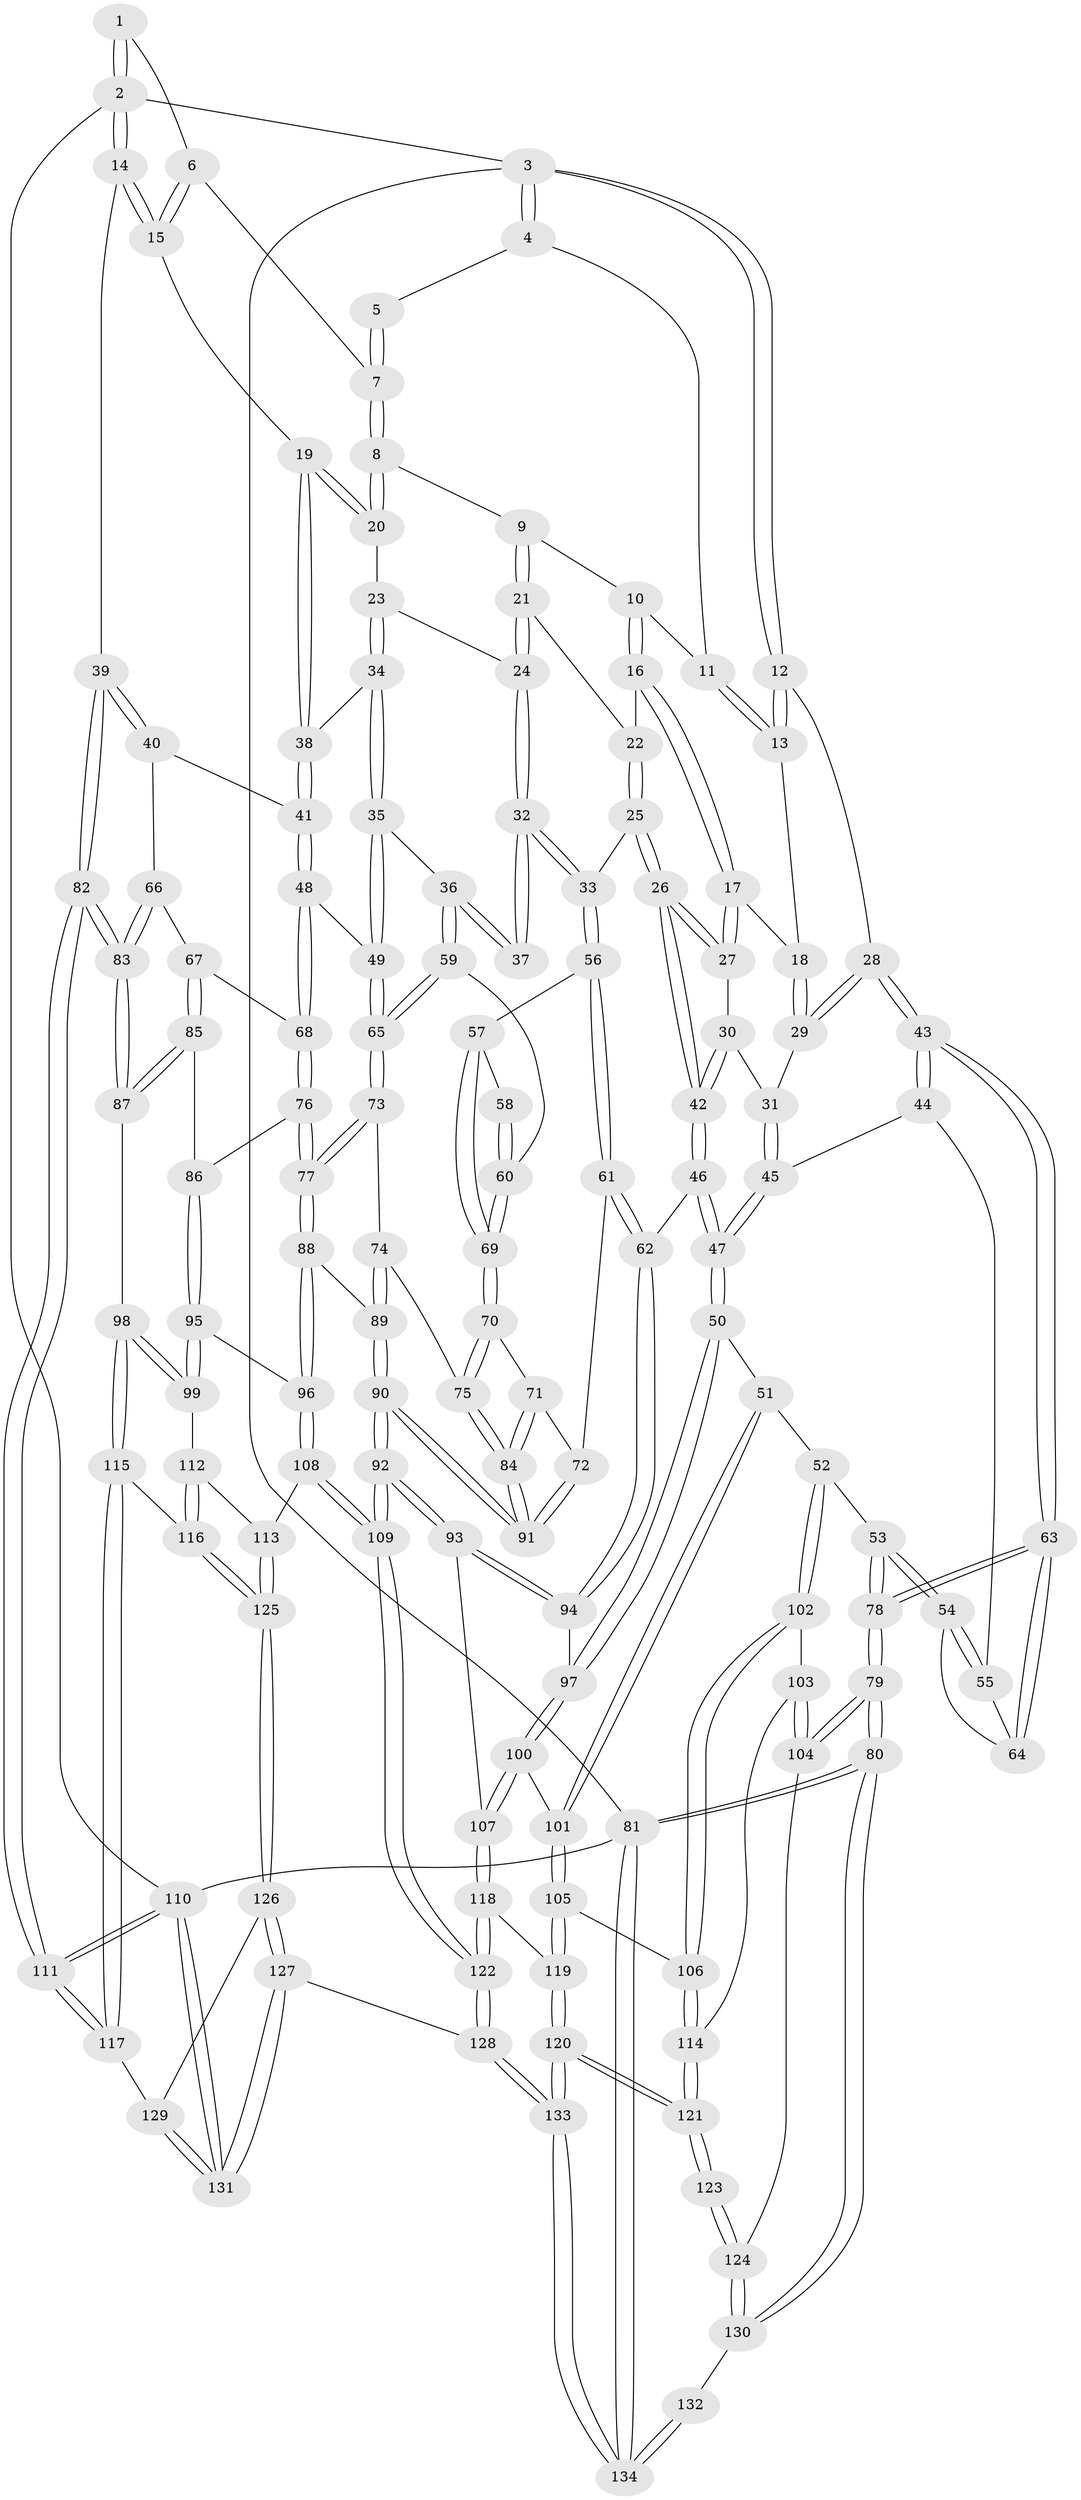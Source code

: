 // Generated by graph-tools (version 1.1) at 2025/16/03/09/25 04:16:49]
// undirected, 134 vertices, 332 edges
graph export_dot {
graph [start="1"]
  node [color=gray90,style=filled];
  1 [pos="+0.9400599372237576+0"];
  2 [pos="+1+0"];
  3 [pos="+0+0"];
  4 [pos="+0.35984875962198176+0"];
  5 [pos="+0.5759794320449311+0"];
  6 [pos="+0.7798516071460702+0.07165778939748087"];
  7 [pos="+0.644114942277632+0.10526109998115935"];
  8 [pos="+0.6285857926188408+0.1359545695385909"];
  9 [pos="+0.6147350864321054+0.1423254861030427"];
  10 [pos="+0.4232545049607847+0.05866715145873894"];
  11 [pos="+0.3595334590068321+0"];
  12 [pos="+0+0"];
  13 [pos="+0.21859185890167904+0.09563024016672493"];
  14 [pos="+1+0"];
  15 [pos="+0.8596363475873766+0.22906983905889466"];
  16 [pos="+0.4075463237815754+0.16970086851240895"];
  17 [pos="+0.34848862737665404+0.2190836030420548"];
  18 [pos="+0.19336250581660328+0.1782841918588653"];
  19 [pos="+0.854680695385519+0.23824067725419681"];
  20 [pos="+0.686478617425965+0.19590985801703645"];
  21 [pos="+0.5509501831698524+0.23378529057234276"];
  22 [pos="+0.4559763204522416+0.20210979864637246"];
  23 [pos="+0.6661426941437862+0.28880175716303885"];
  24 [pos="+0.5532458662197083+0.24754787241123868"];
  25 [pos="+0.44725510906779375+0.35495429641731907"];
  26 [pos="+0.3830889784583039+0.35407034643687413"];
  27 [pos="+0.350535708817764+0.2478524433957729"];
  28 [pos="+0+0"];
  29 [pos="+0.1580156460038543+0.20304287448324704"];
  30 [pos="+0.23245638192298976+0.3349985686835942"];
  31 [pos="+0.15009095871310846+0.30013664497086345"];
  32 [pos="+0.5367457120889799+0.3214533600724157"];
  33 [pos="+0.47019938504689696+0.3605260427379519"];
  34 [pos="+0.6927471447435155+0.3429980125199827"];
  35 [pos="+0.6832608935929229+0.35668376951512687"];
  36 [pos="+0.6345055933710534+0.3794410960370915"];
  37 [pos="+0.6129959470620321+0.37589968236684557"];
  38 [pos="+0.8491970190465106+0.2923489467328299"];
  39 [pos="+1+0.45772452790588414"];
  40 [pos="+0.9019695825452924+0.36009423606973695"];
  41 [pos="+0.8666052648067517+0.32935318392769963"];
  42 [pos="+0.32736523634972015+0.41395340386376744"];
  43 [pos="+0+0.26413665378813617"];
  44 [pos="+0.11812063191453506+0.32671056566788864"];
  45 [pos="+0.13549048193704+0.3201470369494042"];
  46 [pos="+0.3170301228991946+0.46985034196509684"];
  47 [pos="+0.18607432776099292+0.5241923466514583"];
  48 [pos="+0.7774998920177861+0.46313598791533245"];
  49 [pos="+0.7414523430792008+0.4654993685896114"];
  50 [pos="+0.17176441755414265+0.5429258892347331"];
  51 [pos="+0.15227904978403922+0.5548599742332629"];
  52 [pos="+0.150099543055301+0.5557561093563482"];
  53 [pos="+0.1497993118538898+0.5556576096805582"];
  54 [pos="+0.10764463526656405+0.505665605274935"];
  55 [pos="+0.05283606817686182+0.40186384413082926"];
  56 [pos="+0.49451320988449876+0.43842972936766"];
  57 [pos="+0.5128286571601343+0.4456536722301166"];
  58 [pos="+0.5851534692886319+0.40718796570544086"];
  59 [pos="+0.6383100588296039+0.47086337632251163"];
  60 [pos="+0.5759971871449701+0.4845713252856832"];
  61 [pos="+0.4144768372813682+0.5397655127617388"];
  62 [pos="+0.39701055363131543+0.5414106892941156"];
  63 [pos="+0+0.46264643503700625"];
  64 [pos="+0+0.43006423199371835"];
  65 [pos="+0.6865425583169235+0.5175798000055595"];
  66 [pos="+0.8827108266163027+0.5231982249221624"];
  67 [pos="+0.840148073450137+0.5347876766960469"];
  68 [pos="+0.8377066666053395+0.5347058266411826"];
  69 [pos="+0.5608349837045463+0.49324425976367153"];
  70 [pos="+0.5583356033219136+0.5126599150349198"];
  71 [pos="+0.5055917286418313+0.5492614657164362"];
  72 [pos="+0.47267350956096854+0.5654347566137603"];
  73 [pos="+0.6841135065009488+0.5435896877624041"];
  74 [pos="+0.6697178836524637+0.5539594763108638"];
  75 [pos="+0.611081561635097+0.5734051643474647"];
  76 [pos="+0.7947318398993658+0.5746220868730396"];
  77 [pos="+0.7431247252643463+0.5892752695091257"];
  78 [pos="+0+0.5477481958075177"];
  79 [pos="+0+0.7702663649105593"];
  80 [pos="+0+1"];
  81 [pos="+0+1"];
  82 [pos="+1+0.6316601892084269"];
  83 [pos="+1+0.6333483779939689"];
  84 [pos="+0.5984528304481576+0.5933654301287722"];
  85 [pos="+0.8703127344893824+0.6387609173923454"];
  86 [pos="+0.8141603349845645+0.6171117489242424"];
  87 [pos="+0.9194578558207056+0.7017914838960356"];
  88 [pos="+0.7382491208603944+0.662044834149662"];
  89 [pos="+0.6660995347305901+0.6502751495996758"];
  90 [pos="+0.5530732731009943+0.713956694478697"];
  91 [pos="+0.551759039874153+0.6946551588710612"];
  92 [pos="+0.5498800660183838+0.7296719107946074"];
  93 [pos="+0.4023778094595348+0.6820796063656946"];
  94 [pos="+0.3702278439459161+0.6226367251724266"];
  95 [pos="+0.7973089066659975+0.6877679357506834"];
  96 [pos="+0.7479297639583767+0.6832678519309904"];
  97 [pos="+0.2977966347459501+0.6483542173138633"];
  98 [pos="+0.9026813039018206+0.7135482230285239"];
  99 [pos="+0.8539987862351768+0.7125862942199807"];
  100 [pos="+0.263422937285131+0.746780078223207"];
  101 [pos="+0.26137055165480977+0.7474880105335079"];
  102 [pos="+0.13302445950437428+0.604989346520379"];
  103 [pos="+0.09507240661203498+0.7056255381939047"];
  104 [pos="+0+0.7605914142779677"];
  105 [pos="+0.25793294794851634+0.7497021161499472"];
  106 [pos="+0.2534598851375935+0.7519063820658427"];
  107 [pos="+0.34170326007601476+0.7712610617693106"];
  108 [pos="+0.6855688270972885+0.7895159859586148"];
  109 [pos="+0.5699987549285394+0.8125072083997689"];
  110 [pos="+1+1"];
  111 [pos="+1+0.7789557791042075"];
  112 [pos="+0.7913763421413978+0.7758900008227331"];
  113 [pos="+0.7002377540676419+0.7955974191792655"];
  114 [pos="+0.18722166315341665+0.7871130510271493"];
  115 [pos="+0.883698021125462+0.8070207112285481"];
  116 [pos="+0.8524645000441132+0.8440446903409412"];
  117 [pos="+0.9875180973263226+0.8694835386333267"];
  118 [pos="+0.4160977040817403+0.8753616053981502"];
  119 [pos="+0.31083951300314705+0.909593836774959"];
  120 [pos="+0.23399752512082223+0.9460327815250154"];
  121 [pos="+0.17474446605174895+0.8658025845389347"];
  122 [pos="+0.5256750474782327+0.9073117322821261"];
  123 [pos="+0.1489340378661672+0.8712259455468878"];
  124 [pos="+0.09225535736048883+0.8570490778881975"];
  125 [pos="+0.8233748223211932+0.9109535907942652"];
  126 [pos="+0.8322681726918613+0.9701519578220106"];
  127 [pos="+0.7673073003233464+1"];
  128 [pos="+0.593115727034631+1"];
  129 [pos="+0.9632795558968028+0.8918324259597388"];
  130 [pos="+0+1"];
  131 [pos="+1+1"];
  132 [pos="+0.11874409283185079+0.9000044254299556"];
  133 [pos="+0.19009034081400497+1"];
  134 [pos="+0.0332555307588755+1"];
  1 -- 2;
  1 -- 2;
  1 -- 6;
  2 -- 3;
  2 -- 14;
  2 -- 14;
  2 -- 110;
  3 -- 4;
  3 -- 4;
  3 -- 12;
  3 -- 12;
  3 -- 81;
  4 -- 5;
  4 -- 11;
  5 -- 7;
  5 -- 7;
  6 -- 7;
  6 -- 15;
  6 -- 15;
  7 -- 8;
  7 -- 8;
  8 -- 9;
  8 -- 20;
  8 -- 20;
  9 -- 10;
  9 -- 21;
  9 -- 21;
  10 -- 11;
  10 -- 16;
  10 -- 16;
  11 -- 13;
  11 -- 13;
  12 -- 13;
  12 -- 13;
  12 -- 28;
  13 -- 18;
  14 -- 15;
  14 -- 15;
  14 -- 39;
  15 -- 19;
  16 -- 17;
  16 -- 17;
  16 -- 22;
  17 -- 18;
  17 -- 27;
  17 -- 27;
  18 -- 29;
  18 -- 29;
  19 -- 20;
  19 -- 20;
  19 -- 38;
  19 -- 38;
  20 -- 23;
  21 -- 22;
  21 -- 24;
  21 -- 24;
  22 -- 25;
  22 -- 25;
  23 -- 24;
  23 -- 34;
  23 -- 34;
  24 -- 32;
  24 -- 32;
  25 -- 26;
  25 -- 26;
  25 -- 33;
  26 -- 27;
  26 -- 27;
  26 -- 42;
  26 -- 42;
  27 -- 30;
  28 -- 29;
  28 -- 29;
  28 -- 43;
  28 -- 43;
  29 -- 31;
  30 -- 31;
  30 -- 42;
  30 -- 42;
  31 -- 45;
  31 -- 45;
  32 -- 33;
  32 -- 33;
  32 -- 37;
  32 -- 37;
  33 -- 56;
  33 -- 56;
  34 -- 35;
  34 -- 35;
  34 -- 38;
  35 -- 36;
  35 -- 49;
  35 -- 49;
  36 -- 37;
  36 -- 37;
  36 -- 59;
  36 -- 59;
  38 -- 41;
  38 -- 41;
  39 -- 40;
  39 -- 40;
  39 -- 82;
  39 -- 82;
  40 -- 41;
  40 -- 66;
  41 -- 48;
  41 -- 48;
  42 -- 46;
  42 -- 46;
  43 -- 44;
  43 -- 44;
  43 -- 63;
  43 -- 63;
  44 -- 45;
  44 -- 55;
  45 -- 47;
  45 -- 47;
  46 -- 47;
  46 -- 47;
  46 -- 62;
  47 -- 50;
  47 -- 50;
  48 -- 49;
  48 -- 68;
  48 -- 68;
  49 -- 65;
  49 -- 65;
  50 -- 51;
  50 -- 97;
  50 -- 97;
  51 -- 52;
  51 -- 101;
  51 -- 101;
  52 -- 53;
  52 -- 102;
  52 -- 102;
  53 -- 54;
  53 -- 54;
  53 -- 78;
  53 -- 78;
  54 -- 55;
  54 -- 55;
  54 -- 64;
  55 -- 64;
  56 -- 57;
  56 -- 61;
  56 -- 61;
  57 -- 58;
  57 -- 69;
  57 -- 69;
  58 -- 60;
  58 -- 60;
  59 -- 60;
  59 -- 65;
  59 -- 65;
  60 -- 69;
  60 -- 69;
  61 -- 62;
  61 -- 62;
  61 -- 72;
  62 -- 94;
  62 -- 94;
  63 -- 64;
  63 -- 64;
  63 -- 78;
  63 -- 78;
  65 -- 73;
  65 -- 73;
  66 -- 67;
  66 -- 83;
  66 -- 83;
  67 -- 68;
  67 -- 85;
  67 -- 85;
  68 -- 76;
  68 -- 76;
  69 -- 70;
  69 -- 70;
  70 -- 71;
  70 -- 75;
  70 -- 75;
  71 -- 72;
  71 -- 84;
  71 -- 84;
  72 -- 91;
  72 -- 91;
  73 -- 74;
  73 -- 77;
  73 -- 77;
  74 -- 75;
  74 -- 89;
  74 -- 89;
  75 -- 84;
  75 -- 84;
  76 -- 77;
  76 -- 77;
  76 -- 86;
  77 -- 88;
  77 -- 88;
  78 -- 79;
  78 -- 79;
  79 -- 80;
  79 -- 80;
  79 -- 104;
  79 -- 104;
  80 -- 81;
  80 -- 81;
  80 -- 130;
  80 -- 130;
  81 -- 134;
  81 -- 134;
  81 -- 110;
  82 -- 83;
  82 -- 83;
  82 -- 111;
  82 -- 111;
  83 -- 87;
  83 -- 87;
  84 -- 91;
  84 -- 91;
  85 -- 86;
  85 -- 87;
  85 -- 87;
  86 -- 95;
  86 -- 95;
  87 -- 98;
  88 -- 89;
  88 -- 96;
  88 -- 96;
  89 -- 90;
  89 -- 90;
  90 -- 91;
  90 -- 91;
  90 -- 92;
  90 -- 92;
  92 -- 93;
  92 -- 93;
  92 -- 109;
  92 -- 109;
  93 -- 94;
  93 -- 94;
  93 -- 107;
  94 -- 97;
  95 -- 96;
  95 -- 99;
  95 -- 99;
  96 -- 108;
  96 -- 108;
  97 -- 100;
  97 -- 100;
  98 -- 99;
  98 -- 99;
  98 -- 115;
  98 -- 115;
  99 -- 112;
  100 -- 101;
  100 -- 107;
  100 -- 107;
  101 -- 105;
  101 -- 105;
  102 -- 103;
  102 -- 106;
  102 -- 106;
  103 -- 104;
  103 -- 104;
  103 -- 114;
  104 -- 124;
  105 -- 106;
  105 -- 119;
  105 -- 119;
  106 -- 114;
  106 -- 114;
  107 -- 118;
  107 -- 118;
  108 -- 109;
  108 -- 109;
  108 -- 113;
  109 -- 122;
  109 -- 122;
  110 -- 111;
  110 -- 111;
  110 -- 131;
  110 -- 131;
  111 -- 117;
  111 -- 117;
  112 -- 113;
  112 -- 116;
  112 -- 116;
  113 -- 125;
  113 -- 125;
  114 -- 121;
  114 -- 121;
  115 -- 116;
  115 -- 117;
  115 -- 117;
  116 -- 125;
  116 -- 125;
  117 -- 129;
  118 -- 119;
  118 -- 122;
  118 -- 122;
  119 -- 120;
  119 -- 120;
  120 -- 121;
  120 -- 121;
  120 -- 133;
  120 -- 133;
  121 -- 123;
  121 -- 123;
  122 -- 128;
  122 -- 128;
  123 -- 124;
  123 -- 124;
  124 -- 130;
  124 -- 130;
  125 -- 126;
  125 -- 126;
  126 -- 127;
  126 -- 127;
  126 -- 129;
  127 -- 128;
  127 -- 131;
  127 -- 131;
  128 -- 133;
  128 -- 133;
  129 -- 131;
  129 -- 131;
  130 -- 132;
  132 -- 134;
  132 -- 134;
  133 -- 134;
  133 -- 134;
}
